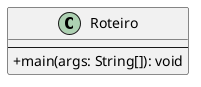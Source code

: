 @startuml

skinparam lineType ortho
skinparam classAttributeIconSize 0

class Roteiro {
    --
    + main(args: String[]): void
}

@enduml
